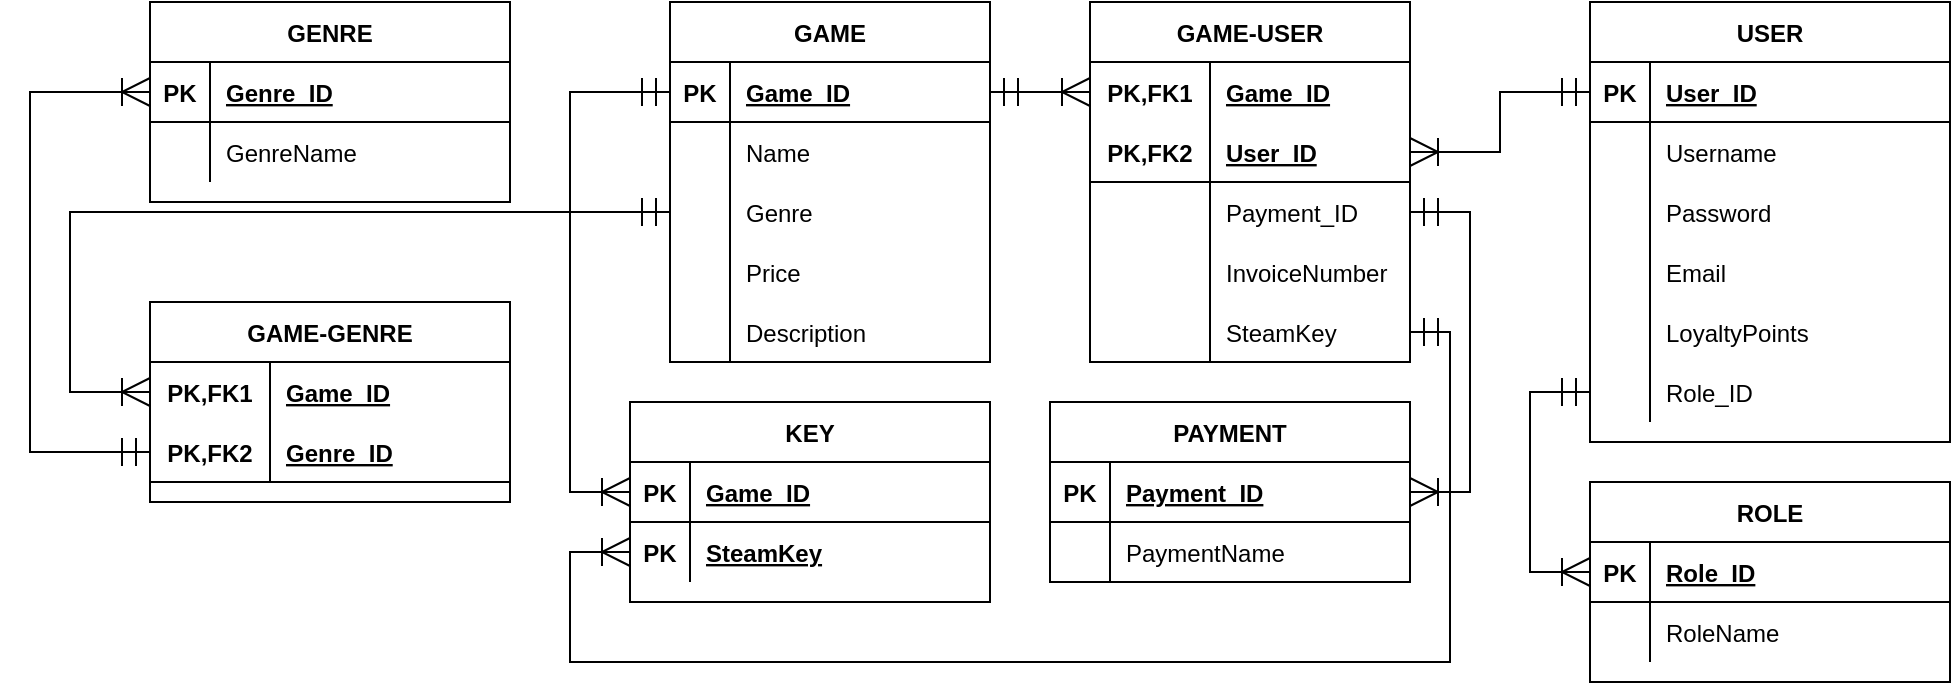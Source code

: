 <mxfile version="15.8.3" type="device"><diagram id="towKXseXOlwu7tHHda_J" name="Page-1"><mxGraphModel dx="2272" dy="762" grid="1" gridSize="10" guides="1" tooltips="1" connect="1" arrows="1" fold="1" page="1" pageScale="1" pageWidth="850" pageHeight="1100" math="0" shadow="0"><root><mxCell id="0"/><mxCell id="1" parent="0"/><mxCell id="dUvEunX3QVjghnQOrQsq-1" value="GAME" style="shape=table;startSize=30;container=1;collapsible=1;childLayout=tableLayout;fixedRows=1;rowLines=0;fontStyle=1;align=center;resizeLast=1;fillColor=default;strokeColor=default;fontColor=default;" parent="1" vertex="1"><mxGeometry x="90" y="40" width="160" height="180" as="geometry"><mxRectangle x="40" y="40" width="60" height="30" as="alternateBounds"/></mxGeometry></mxCell><mxCell id="dUvEunX3QVjghnQOrQsq-2" value="" style="shape=partialRectangle;collapsible=0;dropTarget=0;pointerEvents=0;fillColor=none;top=0;left=0;bottom=1;right=0;points=[[0,0.5],[1,0.5]];portConstraint=eastwest;fontColor=default;" parent="dUvEunX3QVjghnQOrQsq-1" vertex="1"><mxGeometry y="30" width="160" height="30" as="geometry"/></mxCell><mxCell id="dUvEunX3QVjghnQOrQsq-3" value="PK" style="shape=partialRectangle;connectable=0;fillColor=none;top=0;left=0;bottom=0;right=0;fontStyle=1;overflow=hidden;" parent="dUvEunX3QVjghnQOrQsq-2" vertex="1"><mxGeometry width="30" height="30" as="geometry"><mxRectangle width="30" height="30" as="alternateBounds"/></mxGeometry></mxCell><mxCell id="dUvEunX3QVjghnQOrQsq-4" value="Game_ID" style="shape=partialRectangle;connectable=0;fillColor=none;top=0;left=0;bottom=0;right=0;align=left;spacingLeft=6;fontStyle=5;overflow=hidden;fontColor=default;" parent="dUvEunX3QVjghnQOrQsq-2" vertex="1"><mxGeometry x="30" width="130" height="30" as="geometry"><mxRectangle width="130" height="30" as="alternateBounds"/></mxGeometry></mxCell><mxCell id="dUvEunX3QVjghnQOrQsq-5" value="" style="shape=partialRectangle;collapsible=0;dropTarget=0;pointerEvents=0;fillColor=none;top=0;left=0;bottom=0;right=0;points=[[0,0.5],[1,0.5]];portConstraint=eastwest;" parent="dUvEunX3QVjghnQOrQsq-1" vertex="1"><mxGeometry y="60" width="160" height="30" as="geometry"/></mxCell><mxCell id="dUvEunX3QVjghnQOrQsq-6" value="" style="shape=partialRectangle;connectable=0;fillColor=none;top=0;left=0;bottom=0;right=0;editable=1;overflow=hidden;" parent="dUvEunX3QVjghnQOrQsq-5" vertex="1"><mxGeometry width="30" height="30" as="geometry"><mxRectangle width="30" height="30" as="alternateBounds"/></mxGeometry></mxCell><mxCell id="dUvEunX3QVjghnQOrQsq-7" value="Name" style="shape=partialRectangle;connectable=0;fillColor=none;top=0;left=0;bottom=0;right=0;align=left;spacingLeft=6;overflow=hidden;fontColor=default;" parent="dUvEunX3QVjghnQOrQsq-5" vertex="1"><mxGeometry x="30" width="130" height="30" as="geometry"><mxRectangle width="130" height="30" as="alternateBounds"/></mxGeometry></mxCell><mxCell id="dUvEunX3QVjghnQOrQsq-8" value="" style="shape=partialRectangle;collapsible=0;dropTarget=0;pointerEvents=0;fillColor=none;top=0;left=0;bottom=0;right=0;points=[[0,0.5],[1,0.5]];portConstraint=eastwest;" parent="dUvEunX3QVjghnQOrQsq-1" vertex="1"><mxGeometry y="90" width="160" height="30" as="geometry"/></mxCell><mxCell id="dUvEunX3QVjghnQOrQsq-9" value="" style="shape=partialRectangle;connectable=0;fillColor=none;top=0;left=0;bottom=0;right=0;editable=1;overflow=hidden;" parent="dUvEunX3QVjghnQOrQsq-8" vertex="1"><mxGeometry width="30" height="30" as="geometry"><mxRectangle width="30" height="30" as="alternateBounds"/></mxGeometry></mxCell><mxCell id="dUvEunX3QVjghnQOrQsq-10" value="Genre" style="shape=partialRectangle;connectable=0;fillColor=none;top=0;left=0;bottom=0;right=0;align=left;spacingLeft=6;overflow=hidden;fontColor=default;" parent="dUvEunX3QVjghnQOrQsq-8" vertex="1"><mxGeometry x="30" width="130" height="30" as="geometry"><mxRectangle width="130" height="30" as="alternateBounds"/></mxGeometry></mxCell><mxCell id="dUvEunX3QVjghnQOrQsq-11" value="" style="shape=partialRectangle;collapsible=0;dropTarget=0;pointerEvents=0;fillColor=none;top=0;left=0;bottom=0;right=0;points=[[0,0.5],[1,0.5]];portConstraint=eastwest;" parent="dUvEunX3QVjghnQOrQsq-1" vertex="1"><mxGeometry y="120" width="160" height="30" as="geometry"/></mxCell><mxCell id="dUvEunX3QVjghnQOrQsq-12" value="" style="shape=partialRectangle;connectable=0;fillColor=none;top=0;left=0;bottom=0;right=0;editable=1;overflow=hidden;" parent="dUvEunX3QVjghnQOrQsq-11" vertex="1"><mxGeometry width="30" height="30" as="geometry"><mxRectangle width="30" height="30" as="alternateBounds"/></mxGeometry></mxCell><mxCell id="dUvEunX3QVjghnQOrQsq-13" value="Price" style="shape=partialRectangle;connectable=0;fillColor=none;top=0;left=0;bottom=0;right=0;align=left;spacingLeft=6;overflow=hidden;fontColor=default;strokeColor=default;" parent="dUvEunX3QVjghnQOrQsq-11" vertex="1"><mxGeometry x="30" width="130" height="30" as="geometry"><mxRectangle width="130" height="30" as="alternateBounds"/></mxGeometry></mxCell><mxCell id="dUvEunX3QVjghnQOrQsq-14" value="" style="shape=partialRectangle;collapsible=0;dropTarget=0;pointerEvents=0;fillColor=none;top=0;left=0;bottom=0;right=0;points=[[0,0.5],[1,0.5]];portConstraint=eastwest;" parent="dUvEunX3QVjghnQOrQsq-1" vertex="1"><mxGeometry y="150" width="160" height="30" as="geometry"/></mxCell><mxCell id="dUvEunX3QVjghnQOrQsq-15" value="" style="shape=partialRectangle;connectable=0;fillColor=none;top=0;left=0;bottom=0;right=0;editable=1;overflow=hidden;" parent="dUvEunX3QVjghnQOrQsq-14" vertex="1"><mxGeometry width="30" height="30" as="geometry"><mxRectangle width="30" height="30" as="alternateBounds"/></mxGeometry></mxCell><mxCell id="dUvEunX3QVjghnQOrQsq-16" value="Description" style="shape=partialRectangle;connectable=0;fillColor=none;top=0;left=0;bottom=0;right=0;align=left;spacingLeft=6;overflow=hidden;fontColor=default;strokeColor=default;" parent="dUvEunX3QVjghnQOrQsq-14" vertex="1"><mxGeometry x="30" width="130" height="30" as="geometry"><mxRectangle width="130" height="30" as="alternateBounds"/></mxGeometry></mxCell><mxCell id="dUvEunX3QVjghnQOrQsq-82" value="" style="edgeStyle=orthogonalEdgeStyle;fontSize=12;html=1;endArrow=ERoneToMany;startArrow=ERmandOne;rounded=0;fontColor=default;strokeColor=default;labelBackgroundColor=default;exitX=1;exitY=0.5;exitDx=0;exitDy=0;endSize=12;startSize=12;entryX=1;entryY=0.5;entryDx=0;entryDy=0;" parent="1" source="dUvEunX3QVjghnQOrQsq-24" target="dUvEunX3QVjghnQOrQsq-53" edge="1"><mxGeometry width="100" height="100" relative="1" as="geometry"><mxPoint x="510" y="330" as="sourcePoint"/><mxPoint x="490" y="310" as="targetPoint"/><Array as="points"><mxPoint x="490" y="145"/><mxPoint x="490" y="285"/></Array></mxGeometry></mxCell><mxCell id="dUvEunX3QVjghnQOrQsq-17" value="GAME-USER" style="shape=table;startSize=30;container=1;collapsible=1;childLayout=tableLayout;fixedRows=1;rowLines=0;fontStyle=1;align=center;resizeLast=1;fontColor=default;strokeColor=default;fillColor=default;" parent="1" vertex="1"><mxGeometry x="300" y="40" width="160" height="180" as="geometry"/></mxCell><mxCell id="dUvEunX3QVjghnQOrQsq-18" value="" style="shape=partialRectangle;collapsible=0;dropTarget=0;pointerEvents=0;fillColor=none;top=0;left=0;bottom=0;right=0;points=[[0,0.5],[1,0.5]];portConstraint=eastwest;fontColor=default;strokeColor=default;" parent="dUvEunX3QVjghnQOrQsq-17" vertex="1"><mxGeometry y="30" width="160" height="30" as="geometry"/></mxCell><mxCell id="dUvEunX3QVjghnQOrQsq-19" value="PK,FK1" style="shape=partialRectangle;connectable=0;fillColor=none;top=0;left=0;bottom=0;right=0;fontStyle=1;overflow=hidden;fontColor=default;strokeColor=default;" parent="dUvEunX3QVjghnQOrQsq-18" vertex="1"><mxGeometry width="60" height="30" as="geometry"><mxRectangle width="60" height="30" as="alternateBounds"/></mxGeometry></mxCell><mxCell id="dUvEunX3QVjghnQOrQsq-20" value="Game_ID" style="shape=partialRectangle;connectable=0;fillColor=none;top=0;left=0;bottom=0;right=0;align=left;spacingLeft=6;fontStyle=5;overflow=hidden;fontColor=default;strokeColor=default;" parent="dUvEunX3QVjghnQOrQsq-18" vertex="1"><mxGeometry x="60" width="100" height="30" as="geometry"><mxRectangle width="100" height="30" as="alternateBounds"/></mxGeometry></mxCell><mxCell id="dUvEunX3QVjghnQOrQsq-21" value="" style="shape=partialRectangle;collapsible=0;dropTarget=0;pointerEvents=0;fillColor=none;top=0;left=0;bottom=1;right=0;points=[[0,0.5],[1,0.5]];portConstraint=eastwest;fontColor=default;strokeColor=default;" parent="dUvEunX3QVjghnQOrQsq-17" vertex="1"><mxGeometry y="60" width="160" height="30" as="geometry"/></mxCell><mxCell id="dUvEunX3QVjghnQOrQsq-22" value="PK,FK2" style="shape=partialRectangle;connectable=0;fillColor=none;top=0;left=0;bottom=0;right=0;fontStyle=1;overflow=hidden;fontColor=default;strokeColor=default;" parent="dUvEunX3QVjghnQOrQsq-21" vertex="1"><mxGeometry width="60" height="30" as="geometry"><mxRectangle width="60" height="30" as="alternateBounds"/></mxGeometry></mxCell><mxCell id="dUvEunX3QVjghnQOrQsq-23" value="User_ID" style="shape=partialRectangle;connectable=0;fillColor=none;top=0;left=0;bottom=0;right=0;align=left;spacingLeft=6;fontStyle=5;overflow=hidden;fontColor=default;strokeColor=default;" parent="dUvEunX3QVjghnQOrQsq-21" vertex="1"><mxGeometry x="60" width="100" height="30" as="geometry"><mxRectangle width="100" height="30" as="alternateBounds"/></mxGeometry></mxCell><mxCell id="dUvEunX3QVjghnQOrQsq-24" value="" style="shape=partialRectangle;collapsible=0;dropTarget=0;pointerEvents=0;fillColor=none;top=0;left=0;bottom=0;right=0;points=[[0,0.5],[1,0.5]];portConstraint=eastwest;fontColor=default;strokeColor=default;" parent="dUvEunX3QVjghnQOrQsq-17" vertex="1"><mxGeometry y="90" width="160" height="30" as="geometry"/></mxCell><mxCell id="dUvEunX3QVjghnQOrQsq-25" value="" style="shape=partialRectangle;connectable=0;fillColor=none;top=0;left=0;bottom=0;right=0;editable=1;overflow=hidden;fontColor=default;strokeColor=default;" parent="dUvEunX3QVjghnQOrQsq-24" vertex="1"><mxGeometry width="60" height="30" as="geometry"><mxRectangle width="60" height="30" as="alternateBounds"/></mxGeometry></mxCell><mxCell id="dUvEunX3QVjghnQOrQsq-26" value="Payment_ID" style="shape=partialRectangle;connectable=0;fillColor=none;top=0;left=0;bottom=0;right=0;align=left;spacingLeft=6;overflow=hidden;fontColor=default;strokeColor=default;" parent="dUvEunX3QVjghnQOrQsq-24" vertex="1"><mxGeometry x="60" width="100" height="30" as="geometry"><mxRectangle width="100" height="30" as="alternateBounds"/></mxGeometry></mxCell><mxCell id="dUvEunX3QVjghnQOrQsq-27" value="" style="shape=partialRectangle;collapsible=0;dropTarget=0;pointerEvents=0;fillColor=none;top=0;left=0;bottom=0;right=0;points=[[0,0.5],[1,0.5]];portConstraint=eastwest;fontColor=default;strokeColor=default;" parent="dUvEunX3QVjghnQOrQsq-17" vertex="1"><mxGeometry y="120" width="160" height="30" as="geometry"/></mxCell><mxCell id="dUvEunX3QVjghnQOrQsq-28" value="" style="shape=partialRectangle;connectable=0;fillColor=none;top=0;left=0;bottom=0;right=0;editable=1;overflow=hidden;fontColor=default;strokeColor=default;" parent="dUvEunX3QVjghnQOrQsq-27" vertex="1"><mxGeometry width="60" height="30" as="geometry"><mxRectangle width="60" height="30" as="alternateBounds"/></mxGeometry></mxCell><mxCell id="dUvEunX3QVjghnQOrQsq-29" value="InvoiceNumber" style="shape=partialRectangle;connectable=0;fillColor=none;top=0;left=0;bottom=0;right=0;align=left;spacingLeft=6;overflow=hidden;fontColor=default;strokeColor=default;" parent="dUvEunX3QVjghnQOrQsq-27" vertex="1"><mxGeometry x="60" width="100" height="30" as="geometry"><mxRectangle width="100" height="30" as="alternateBounds"/></mxGeometry></mxCell><mxCell id="LmAVXT2eud4z1cYGDvEs-48" value="" style="shape=partialRectangle;collapsible=0;dropTarget=0;pointerEvents=0;fillColor=none;top=0;left=0;bottom=0;right=0;points=[[0,0.5],[1,0.5]];portConstraint=eastwest;" vertex="1" parent="dUvEunX3QVjghnQOrQsq-17"><mxGeometry y="150" width="160" height="30" as="geometry"/></mxCell><mxCell id="LmAVXT2eud4z1cYGDvEs-49" value="" style="shape=partialRectangle;connectable=0;fillColor=none;top=0;left=0;bottom=0;right=0;editable=1;overflow=hidden;" vertex="1" parent="LmAVXT2eud4z1cYGDvEs-48"><mxGeometry width="60" height="30" as="geometry"><mxRectangle width="60" height="30" as="alternateBounds"/></mxGeometry></mxCell><mxCell id="LmAVXT2eud4z1cYGDvEs-50" value="SteamKey" style="shape=partialRectangle;connectable=0;fillColor=none;top=0;left=0;bottom=0;right=0;align=left;spacingLeft=6;overflow=hidden;" vertex="1" parent="LmAVXT2eud4z1cYGDvEs-48"><mxGeometry x="60" width="100" height="30" as="geometry"><mxRectangle width="100" height="30" as="alternateBounds"/></mxGeometry></mxCell><mxCell id="dUvEunX3QVjghnQOrQsq-30" value="USER" style="shape=table;startSize=30;container=1;collapsible=1;childLayout=tableLayout;fixedRows=1;rowLines=0;fontStyle=1;align=center;resizeLast=1;fontColor=default;strokeColor=default;fillColor=default;" parent="1" vertex="1"><mxGeometry x="550" y="40" width="180" height="220" as="geometry"/></mxCell><mxCell id="dUvEunX3QVjghnQOrQsq-31" value="" style="shape=partialRectangle;collapsible=0;dropTarget=0;pointerEvents=0;fillColor=none;top=0;left=0;bottom=1;right=0;points=[[0,0.5],[1,0.5]];portConstraint=eastwest;fontColor=default;strokeColor=default;" parent="dUvEunX3QVjghnQOrQsq-30" vertex="1"><mxGeometry y="30" width="180" height="30" as="geometry"/></mxCell><mxCell id="dUvEunX3QVjghnQOrQsq-32" value="PK" style="shape=partialRectangle;connectable=0;fillColor=none;top=0;left=0;bottom=0;right=0;fontStyle=1;overflow=hidden;fontColor=default;strokeColor=default;" parent="dUvEunX3QVjghnQOrQsq-31" vertex="1"><mxGeometry width="30" height="30" as="geometry"><mxRectangle width="30" height="30" as="alternateBounds"/></mxGeometry></mxCell><mxCell id="dUvEunX3QVjghnQOrQsq-33" value="User_ID" style="shape=partialRectangle;connectable=0;fillColor=none;top=0;left=0;bottom=0;right=0;align=left;spacingLeft=6;fontStyle=5;overflow=hidden;fontColor=default;strokeColor=default;" parent="dUvEunX3QVjghnQOrQsq-31" vertex="1"><mxGeometry x="30" width="150" height="30" as="geometry"><mxRectangle width="150" height="30" as="alternateBounds"/></mxGeometry></mxCell><mxCell id="dUvEunX3QVjghnQOrQsq-34" value="" style="shape=partialRectangle;collapsible=0;dropTarget=0;pointerEvents=0;fillColor=none;top=0;left=0;bottom=0;right=0;points=[[0,0.5],[1,0.5]];portConstraint=eastwest;fontColor=default;strokeColor=default;" parent="dUvEunX3QVjghnQOrQsq-30" vertex="1"><mxGeometry y="60" width="180" height="30" as="geometry"/></mxCell><mxCell id="dUvEunX3QVjghnQOrQsq-35" value="" style="shape=partialRectangle;connectable=0;fillColor=none;top=0;left=0;bottom=0;right=0;editable=1;overflow=hidden;fontColor=default;strokeColor=default;" parent="dUvEunX3QVjghnQOrQsq-34" vertex="1"><mxGeometry width="30" height="30" as="geometry"><mxRectangle width="30" height="30" as="alternateBounds"/></mxGeometry></mxCell><mxCell id="dUvEunX3QVjghnQOrQsq-36" value="Username" style="shape=partialRectangle;connectable=0;fillColor=none;top=0;left=0;bottom=0;right=0;align=left;spacingLeft=6;overflow=hidden;fontColor=default;strokeColor=default;" parent="dUvEunX3QVjghnQOrQsq-34" vertex="1"><mxGeometry x="30" width="150" height="30" as="geometry"><mxRectangle width="150" height="30" as="alternateBounds"/></mxGeometry></mxCell><mxCell id="dUvEunX3QVjghnQOrQsq-37" value="" style="shape=partialRectangle;collapsible=0;dropTarget=0;pointerEvents=0;fillColor=none;top=0;left=0;bottom=0;right=0;points=[[0,0.5],[1,0.5]];portConstraint=eastwest;fontColor=default;strokeColor=default;" parent="dUvEunX3QVjghnQOrQsq-30" vertex="1"><mxGeometry y="90" width="180" height="30" as="geometry"/></mxCell><mxCell id="dUvEunX3QVjghnQOrQsq-38" value="" style="shape=partialRectangle;connectable=0;fillColor=none;top=0;left=0;bottom=0;right=0;editable=1;overflow=hidden;fontColor=default;strokeColor=default;" parent="dUvEunX3QVjghnQOrQsq-37" vertex="1"><mxGeometry width="30" height="30" as="geometry"><mxRectangle width="30" height="30" as="alternateBounds"/></mxGeometry></mxCell><mxCell id="dUvEunX3QVjghnQOrQsq-39" value="Password" style="shape=partialRectangle;connectable=0;fillColor=none;top=0;left=0;bottom=0;right=0;align=left;spacingLeft=6;overflow=hidden;fontColor=default;strokeColor=default;" parent="dUvEunX3QVjghnQOrQsq-37" vertex="1"><mxGeometry x="30" width="150" height="30" as="geometry"><mxRectangle width="150" height="30" as="alternateBounds"/></mxGeometry></mxCell><mxCell id="dUvEunX3QVjghnQOrQsq-40" value="" style="shape=partialRectangle;collapsible=0;dropTarget=0;pointerEvents=0;fillColor=none;top=0;left=0;bottom=0;right=0;points=[[0,0.5],[1,0.5]];portConstraint=eastwest;fontColor=default;strokeColor=default;" parent="dUvEunX3QVjghnQOrQsq-30" vertex="1"><mxGeometry y="120" width="180" height="30" as="geometry"/></mxCell><mxCell id="dUvEunX3QVjghnQOrQsq-41" value="" style="shape=partialRectangle;connectable=0;fillColor=none;top=0;left=0;bottom=0;right=0;editable=1;overflow=hidden;fontColor=default;strokeColor=default;" parent="dUvEunX3QVjghnQOrQsq-40" vertex="1"><mxGeometry width="30" height="30" as="geometry"><mxRectangle width="30" height="30" as="alternateBounds"/></mxGeometry></mxCell><mxCell id="dUvEunX3QVjghnQOrQsq-42" value="Email" style="shape=partialRectangle;connectable=0;fillColor=none;top=0;left=0;bottom=0;right=0;align=left;spacingLeft=6;overflow=hidden;fontColor=default;strokeColor=default;" parent="dUvEunX3QVjghnQOrQsq-40" vertex="1"><mxGeometry x="30" width="150" height="30" as="geometry"><mxRectangle width="150" height="30" as="alternateBounds"/></mxGeometry></mxCell><mxCell id="dUvEunX3QVjghnQOrQsq-43" value="" style="shape=partialRectangle;collapsible=0;dropTarget=0;pointerEvents=0;fillColor=none;top=0;left=0;bottom=0;right=0;points=[[0,0.5],[1,0.5]];portConstraint=eastwest;fontColor=default;strokeColor=default;" parent="dUvEunX3QVjghnQOrQsq-30" vertex="1"><mxGeometry y="150" width="180" height="30" as="geometry"/></mxCell><mxCell id="dUvEunX3QVjghnQOrQsq-44" value="" style="shape=partialRectangle;connectable=0;fillColor=none;top=0;left=0;bottom=0;right=0;editable=1;overflow=hidden;fontColor=default;strokeColor=default;" parent="dUvEunX3QVjghnQOrQsq-43" vertex="1"><mxGeometry width="30" height="30" as="geometry"><mxRectangle width="30" height="30" as="alternateBounds"/></mxGeometry></mxCell><mxCell id="dUvEunX3QVjghnQOrQsq-45" value="LoyaltyPoints" style="shape=partialRectangle;connectable=0;fillColor=none;top=0;left=0;bottom=0;right=0;align=left;spacingLeft=6;overflow=hidden;fontColor=default;strokeColor=default;" parent="dUvEunX3QVjghnQOrQsq-43" vertex="1"><mxGeometry x="30" width="150" height="30" as="geometry"><mxRectangle width="150" height="30" as="alternateBounds"/></mxGeometry></mxCell><mxCell id="dUvEunX3QVjghnQOrQsq-46" value="" style="shape=partialRectangle;collapsible=0;dropTarget=0;pointerEvents=0;fillColor=none;top=0;left=0;bottom=0;right=0;points=[[0,0.5],[1,0.5]];portConstraint=eastwest;fontColor=default;strokeColor=default;" parent="dUvEunX3QVjghnQOrQsq-30" vertex="1"><mxGeometry y="180" width="180" height="30" as="geometry"/></mxCell><mxCell id="dUvEunX3QVjghnQOrQsq-47" value="" style="shape=partialRectangle;connectable=0;fillColor=none;top=0;left=0;bottom=0;right=0;editable=1;overflow=hidden;fontColor=default;strokeColor=default;" parent="dUvEunX3QVjghnQOrQsq-46" vertex="1"><mxGeometry width="30" height="30" as="geometry"><mxRectangle width="30" height="30" as="alternateBounds"/></mxGeometry></mxCell><mxCell id="dUvEunX3QVjghnQOrQsq-48" value="Role_ID" style="shape=partialRectangle;connectable=0;fillColor=none;top=0;left=0;bottom=0;right=0;align=left;spacingLeft=6;overflow=hidden;fontColor=default;strokeColor=default;" parent="dUvEunX3QVjghnQOrQsq-46" vertex="1"><mxGeometry x="30" width="150" height="30" as="geometry"><mxRectangle width="150" height="30" as="alternateBounds"/></mxGeometry></mxCell><mxCell id="dUvEunX3QVjghnQOrQsq-50" value="" style="edgeStyle=entityRelationEdgeStyle;fontSize=12;html=1;endArrow=ERoneToMany;startArrow=ERmandOne;rounded=0;fontColor=default;entryX=0;entryY=0.5;entryDx=0;entryDy=0;strokeColor=default;labelBackgroundColor=default;exitX=1;exitY=0.5;exitDx=0;exitDy=0;endSize=12;startSize=12;" parent="1" source="dUvEunX3QVjghnQOrQsq-2" target="dUvEunX3QVjghnQOrQsq-18" edge="1"><mxGeometry width="100" height="100" relative="1" as="geometry"><mxPoint x="210" y="380" as="sourcePoint"/><mxPoint x="310" y="280" as="targetPoint"/></mxGeometry></mxCell><mxCell id="dUvEunX3QVjghnQOrQsq-51" value="" style="edgeStyle=orthogonalEdgeStyle;fontSize=12;html=1;endArrow=ERoneToMany;startArrow=ERmandOne;rounded=0;fontColor=default;entryX=1;entryY=0.5;entryDx=0;entryDy=0;strokeColor=default;labelBackgroundColor=default;exitX=0;exitY=0.5;exitDx=0;exitDy=0;endSize=12;startSize=12;" parent="1" source="dUvEunX3QVjghnQOrQsq-31" target="dUvEunX3QVjghnQOrQsq-21" edge="1"><mxGeometry width="100" height="100" relative="1" as="geometry"><mxPoint x="320" y="260" as="sourcePoint"/><mxPoint x="400" y="260" as="targetPoint"/></mxGeometry></mxCell><mxCell id="dUvEunX3QVjghnQOrQsq-52" value="PAYMENT" style="shape=table;startSize=30;container=1;collapsible=1;childLayout=tableLayout;fixedRows=1;rowLines=0;fontStyle=1;align=center;resizeLast=1;fontColor=default;strokeColor=default;fillColor=default;" parent="1" vertex="1"><mxGeometry x="280" y="240" width="180" height="90" as="geometry"/></mxCell><mxCell id="dUvEunX3QVjghnQOrQsq-53" value="" style="shape=partialRectangle;collapsible=0;dropTarget=0;pointerEvents=0;fillColor=none;top=0;left=0;bottom=1;right=0;points=[[0,0.5],[1,0.5]];portConstraint=eastwest;fontColor=default;strokeColor=default;" parent="dUvEunX3QVjghnQOrQsq-52" vertex="1"><mxGeometry y="30" width="180" height="30" as="geometry"/></mxCell><mxCell id="dUvEunX3QVjghnQOrQsq-54" value="PK" style="shape=partialRectangle;connectable=0;fillColor=none;top=0;left=0;bottom=0;right=0;fontStyle=1;overflow=hidden;fontColor=default;strokeColor=default;" parent="dUvEunX3QVjghnQOrQsq-53" vertex="1"><mxGeometry width="30" height="30" as="geometry"><mxRectangle width="30" height="30" as="alternateBounds"/></mxGeometry></mxCell><mxCell id="dUvEunX3QVjghnQOrQsq-55" value="Payment_ID" style="shape=partialRectangle;connectable=0;fillColor=none;top=0;left=0;bottom=0;right=0;align=left;spacingLeft=6;fontStyle=5;overflow=hidden;fontColor=default;strokeColor=default;" parent="dUvEunX3QVjghnQOrQsq-53" vertex="1"><mxGeometry x="30" width="150" height="30" as="geometry"><mxRectangle width="150" height="30" as="alternateBounds"/></mxGeometry></mxCell><mxCell id="dUvEunX3QVjghnQOrQsq-56" value="" style="shape=partialRectangle;collapsible=0;dropTarget=0;pointerEvents=0;fillColor=none;top=0;left=0;bottom=0;right=0;points=[[0,0.5],[1,0.5]];portConstraint=eastwest;fontColor=default;strokeColor=default;" parent="dUvEunX3QVjghnQOrQsq-52" vertex="1"><mxGeometry y="60" width="180" height="30" as="geometry"/></mxCell><mxCell id="dUvEunX3QVjghnQOrQsq-57" value="" style="shape=partialRectangle;connectable=0;fillColor=none;top=0;left=0;bottom=0;right=0;editable=1;overflow=hidden;fontColor=default;strokeColor=default;" parent="dUvEunX3QVjghnQOrQsq-56" vertex="1"><mxGeometry width="30" height="30" as="geometry"><mxRectangle width="30" height="30" as="alternateBounds"/></mxGeometry></mxCell><mxCell id="dUvEunX3QVjghnQOrQsq-58" value="PaymentName" style="shape=partialRectangle;connectable=0;fillColor=none;top=0;left=0;bottom=0;right=0;align=left;spacingLeft=6;overflow=hidden;fontColor=default;strokeColor=default;" parent="dUvEunX3QVjghnQOrQsq-56" vertex="1"><mxGeometry x="30" width="150" height="30" as="geometry"><mxRectangle width="150" height="30" as="alternateBounds"/></mxGeometry></mxCell><mxCell id="dUvEunX3QVjghnQOrQsq-65" value="ROLE" style="shape=table;startSize=30;container=1;collapsible=1;childLayout=tableLayout;fixedRows=1;rowLines=0;fontStyle=1;align=center;resizeLast=1;fontColor=default;strokeColor=default;fillColor=default;" parent="1" vertex="1"><mxGeometry x="550" y="280" width="180" height="100" as="geometry"/></mxCell><mxCell id="dUvEunX3QVjghnQOrQsq-66" value="" style="shape=partialRectangle;collapsible=0;dropTarget=0;pointerEvents=0;fillColor=none;top=0;left=0;bottom=1;right=0;points=[[0,0.5],[1,0.5]];portConstraint=eastwest;fontColor=default;strokeColor=default;" parent="dUvEunX3QVjghnQOrQsq-65" vertex="1"><mxGeometry y="30" width="180" height="30" as="geometry"/></mxCell><mxCell id="dUvEunX3QVjghnQOrQsq-67" value="PK" style="shape=partialRectangle;connectable=0;fillColor=none;top=0;left=0;bottom=0;right=0;fontStyle=1;overflow=hidden;fontColor=default;strokeColor=default;" parent="dUvEunX3QVjghnQOrQsq-66" vertex="1"><mxGeometry width="30" height="30" as="geometry"><mxRectangle width="30" height="30" as="alternateBounds"/></mxGeometry></mxCell><mxCell id="dUvEunX3QVjghnQOrQsq-68" value="Role_ID" style="shape=partialRectangle;connectable=0;fillColor=none;top=0;left=0;bottom=0;right=0;align=left;spacingLeft=6;fontStyle=5;overflow=hidden;fontColor=default;strokeColor=default;" parent="dUvEunX3QVjghnQOrQsq-66" vertex="1"><mxGeometry x="30" width="150" height="30" as="geometry"><mxRectangle width="150" height="30" as="alternateBounds"/></mxGeometry></mxCell><mxCell id="dUvEunX3QVjghnQOrQsq-69" value="" style="shape=partialRectangle;collapsible=0;dropTarget=0;pointerEvents=0;fillColor=none;top=0;left=0;bottom=0;right=0;points=[[0,0.5],[1,0.5]];portConstraint=eastwest;fontColor=default;strokeColor=default;" parent="dUvEunX3QVjghnQOrQsq-65" vertex="1"><mxGeometry y="60" width="180" height="30" as="geometry"/></mxCell><mxCell id="dUvEunX3QVjghnQOrQsq-70" value="" style="shape=partialRectangle;connectable=0;fillColor=none;top=0;left=0;bottom=0;right=0;editable=1;overflow=hidden;fontColor=default;strokeColor=default;" parent="dUvEunX3QVjghnQOrQsq-69" vertex="1"><mxGeometry width="30" height="30" as="geometry"><mxRectangle width="30" height="30" as="alternateBounds"/></mxGeometry></mxCell><mxCell id="dUvEunX3QVjghnQOrQsq-71" value="RoleName" style="shape=partialRectangle;connectable=0;fillColor=none;top=0;left=0;bottom=0;right=0;align=left;spacingLeft=6;overflow=hidden;fontColor=default;strokeColor=default;" parent="dUvEunX3QVjghnQOrQsq-69" vertex="1"><mxGeometry x="30" width="150" height="30" as="geometry"><mxRectangle width="150" height="30" as="alternateBounds"/></mxGeometry></mxCell><mxCell id="dUvEunX3QVjghnQOrQsq-78" value="" style="edgeStyle=orthogonalEdgeStyle;fontSize=12;html=1;endArrow=ERoneToMany;startArrow=ERmandOne;rounded=0;fontColor=default;entryX=0;entryY=0.5;entryDx=0;entryDy=0;strokeColor=default;labelBackgroundColor=default;exitX=0;exitY=0.5;exitDx=0;exitDy=0;endSize=12;startSize=12;" parent="1" source="dUvEunX3QVjghnQOrQsq-46" target="dUvEunX3QVjghnQOrQsq-66" edge="1"><mxGeometry width="100" height="100" relative="1" as="geometry"><mxPoint x="530" y="310" as="sourcePoint"/><mxPoint x="610" y="310" as="targetPoint"/><Array as="points"><mxPoint x="520" y="235"/><mxPoint x="520" y="325"/></Array></mxGeometry></mxCell><mxCell id="dUvEunX3QVjghnQOrQsq-83" value="KEY" style="shape=table;startSize=30;container=1;collapsible=1;childLayout=tableLayout;fixedRows=1;rowLines=0;fontStyle=1;align=center;resizeLast=1;fontColor=default;strokeColor=default;fillColor=default;" parent="1" vertex="1"><mxGeometry x="70" y="240" width="180" height="100" as="geometry"/></mxCell><mxCell id="dUvEunX3QVjghnQOrQsq-84" value="" style="shape=partialRectangle;collapsible=0;dropTarget=0;pointerEvents=0;fillColor=none;top=0;left=0;bottom=1;right=0;points=[[0,0.5],[1,0.5]];portConstraint=eastwest;fontColor=default;strokeColor=default;" parent="dUvEunX3QVjghnQOrQsq-83" vertex="1"><mxGeometry y="30" width="180" height="30" as="geometry"/></mxCell><mxCell id="dUvEunX3QVjghnQOrQsq-85" value="PK" style="shape=partialRectangle;connectable=0;fillColor=none;top=0;left=0;bottom=0;right=0;fontStyle=1;overflow=hidden;fontColor=default;strokeColor=default;" parent="dUvEunX3QVjghnQOrQsq-84" vertex="1"><mxGeometry width="30" height="30" as="geometry"><mxRectangle width="30" height="30" as="alternateBounds"/></mxGeometry></mxCell><mxCell id="dUvEunX3QVjghnQOrQsq-86" value="Game_ID" style="shape=partialRectangle;connectable=0;fillColor=none;top=0;left=0;bottom=0;right=0;align=left;spacingLeft=6;fontStyle=5;overflow=hidden;fontColor=default;strokeColor=default;" parent="dUvEunX3QVjghnQOrQsq-84" vertex="1"><mxGeometry x="30" width="150" height="30" as="geometry"><mxRectangle width="150" height="30" as="alternateBounds"/></mxGeometry></mxCell><mxCell id="dUvEunX3QVjghnQOrQsq-87" value="" style="shape=partialRectangle;collapsible=0;dropTarget=0;pointerEvents=0;fillColor=none;top=0;left=0;bottom=0;right=0;points=[[0,0.5],[1,0.5]];portConstraint=eastwest;fontColor=default;strokeColor=default;fontStyle=1" parent="dUvEunX3QVjghnQOrQsq-83" vertex="1"><mxGeometry y="60" width="180" height="30" as="geometry"/></mxCell><mxCell id="dUvEunX3QVjghnQOrQsq-88" value="PK" style="shape=partialRectangle;connectable=0;fillColor=none;top=0;left=0;bottom=0;right=0;editable=1;overflow=hidden;fontColor=default;strokeColor=default;fontStyle=1" parent="dUvEunX3QVjghnQOrQsq-87" vertex="1"><mxGeometry width="30" height="30" as="geometry"><mxRectangle width="30" height="30" as="alternateBounds"/></mxGeometry></mxCell><mxCell id="dUvEunX3QVjghnQOrQsq-89" value="SteamKey" style="shape=partialRectangle;connectable=0;fillColor=none;top=0;left=0;bottom=0;right=0;align=left;spacingLeft=6;overflow=hidden;fontColor=default;strokeColor=default;fontStyle=5" parent="dUvEunX3QVjghnQOrQsq-87" vertex="1"><mxGeometry x="30" width="150" height="30" as="geometry"><mxRectangle width="150" height="30" as="alternateBounds"/></mxGeometry></mxCell><mxCell id="dUvEunX3QVjghnQOrQsq-96" value="" style="fontSize=12;html=1;endArrow=ERoneToMany;startArrow=ERmandOne;rounded=0;fontColor=default;strokeColor=default;labelBackgroundColor=default;endSize=12;startSize=12;entryX=0;entryY=0.5;entryDx=0;entryDy=0;labelPosition=center;verticalLabelPosition=middle;align=center;verticalAlign=top;horizontal=1;exitX=0;exitY=0.5;exitDx=0;exitDy=0;edgeStyle=orthogonalEdgeStyle;" parent="1" source="dUvEunX3QVjghnQOrQsq-2" target="dUvEunX3QVjghnQOrQsq-84" edge="1"><mxGeometry width="100" height="100" relative="1" as="geometry"><mxPoint x="-50" y="90" as="sourcePoint"/><mxPoint x="330" y="135" as="targetPoint"/><Array as="points"><mxPoint x="40" y="85"/><mxPoint x="40" y="285"/></Array></mxGeometry></mxCell><mxCell id="LmAVXT2eud4z1cYGDvEs-1" value="GENRE" style="shape=table;startSize=30;container=1;collapsible=1;childLayout=tableLayout;fixedRows=1;rowLines=0;fontStyle=1;align=center;resizeLast=1;" vertex="1" parent="1"><mxGeometry x="-170" y="40" width="180" height="100" as="geometry"/></mxCell><mxCell id="LmAVXT2eud4z1cYGDvEs-2" value="" style="shape=partialRectangle;collapsible=0;dropTarget=0;pointerEvents=0;fillColor=none;top=0;left=0;bottom=1;right=0;points=[[0,0.5],[1,0.5]];portConstraint=eastwest;" vertex="1" parent="LmAVXT2eud4z1cYGDvEs-1"><mxGeometry y="30" width="180" height="30" as="geometry"/></mxCell><mxCell id="LmAVXT2eud4z1cYGDvEs-3" value="PK" style="shape=partialRectangle;connectable=0;fillColor=none;top=0;left=0;bottom=0;right=0;fontStyle=1;overflow=hidden;" vertex="1" parent="LmAVXT2eud4z1cYGDvEs-2"><mxGeometry width="30" height="30" as="geometry"><mxRectangle width="30" height="30" as="alternateBounds"/></mxGeometry></mxCell><mxCell id="LmAVXT2eud4z1cYGDvEs-4" value="Genre_ID" style="shape=partialRectangle;connectable=0;fillColor=none;top=0;left=0;bottom=0;right=0;align=left;spacingLeft=6;fontStyle=5;overflow=hidden;" vertex="1" parent="LmAVXT2eud4z1cYGDvEs-2"><mxGeometry x="30" width="150" height="30" as="geometry"><mxRectangle width="150" height="30" as="alternateBounds"/></mxGeometry></mxCell><mxCell id="LmAVXT2eud4z1cYGDvEs-5" value="" style="shape=partialRectangle;collapsible=0;dropTarget=0;pointerEvents=0;fillColor=none;top=0;left=0;bottom=0;right=0;points=[[0,0.5],[1,0.5]];portConstraint=eastwest;" vertex="1" parent="LmAVXT2eud4z1cYGDvEs-1"><mxGeometry y="60" width="180" height="30" as="geometry"/></mxCell><mxCell id="LmAVXT2eud4z1cYGDvEs-6" value="" style="shape=partialRectangle;connectable=0;fillColor=none;top=0;left=0;bottom=0;right=0;editable=1;overflow=hidden;" vertex="1" parent="LmAVXT2eud4z1cYGDvEs-5"><mxGeometry width="30" height="30" as="geometry"><mxRectangle width="30" height="30" as="alternateBounds"/></mxGeometry></mxCell><mxCell id="LmAVXT2eud4z1cYGDvEs-7" value="GenreName" style="shape=partialRectangle;connectable=0;fillColor=none;top=0;left=0;bottom=0;right=0;align=left;spacingLeft=6;overflow=hidden;" vertex="1" parent="LmAVXT2eud4z1cYGDvEs-5"><mxGeometry x="30" width="150" height="30" as="geometry"><mxRectangle width="150" height="30" as="alternateBounds"/></mxGeometry></mxCell><mxCell id="LmAVXT2eud4z1cYGDvEs-14" value="GAME-GENRE" style="shape=table;startSize=30;container=1;collapsible=1;childLayout=tableLayout;fixedRows=1;rowLines=0;fontStyle=1;align=center;resizeLast=1;" vertex="1" parent="1"><mxGeometry x="-170" y="190" width="180" height="100" as="geometry"/></mxCell><mxCell id="LmAVXT2eud4z1cYGDvEs-15" value="" style="shape=partialRectangle;collapsible=0;dropTarget=0;pointerEvents=0;fillColor=none;top=0;left=0;bottom=0;right=0;points=[[0,0.5],[1,0.5]];portConstraint=eastwest;" vertex="1" parent="LmAVXT2eud4z1cYGDvEs-14"><mxGeometry y="30" width="180" height="30" as="geometry"/></mxCell><mxCell id="LmAVXT2eud4z1cYGDvEs-16" value="PK,FK1" style="shape=partialRectangle;connectable=0;fillColor=none;top=0;left=0;bottom=0;right=0;fontStyle=1;overflow=hidden;" vertex="1" parent="LmAVXT2eud4z1cYGDvEs-15"><mxGeometry width="60" height="30" as="geometry"><mxRectangle width="60" height="30" as="alternateBounds"/></mxGeometry></mxCell><mxCell id="LmAVXT2eud4z1cYGDvEs-17" value="Game_ID" style="shape=partialRectangle;connectable=0;fillColor=none;top=0;left=0;bottom=0;right=0;align=left;spacingLeft=6;fontStyle=5;overflow=hidden;" vertex="1" parent="LmAVXT2eud4z1cYGDvEs-15"><mxGeometry x="60" width="120" height="30" as="geometry"><mxRectangle width="120" height="30" as="alternateBounds"/></mxGeometry></mxCell><mxCell id="LmAVXT2eud4z1cYGDvEs-18" value="" style="shape=partialRectangle;collapsible=0;dropTarget=0;pointerEvents=0;fillColor=none;top=0;left=0;bottom=1;right=0;points=[[0,0.5],[1,0.5]];portConstraint=eastwest;" vertex="1" parent="LmAVXT2eud4z1cYGDvEs-14"><mxGeometry y="60" width="180" height="30" as="geometry"/></mxCell><mxCell id="LmAVXT2eud4z1cYGDvEs-19" value="PK,FK2" style="shape=partialRectangle;connectable=0;fillColor=none;top=0;left=0;bottom=0;right=0;fontStyle=1;overflow=hidden;" vertex="1" parent="LmAVXT2eud4z1cYGDvEs-18"><mxGeometry width="60" height="30" as="geometry"><mxRectangle width="60" height="30" as="alternateBounds"/></mxGeometry></mxCell><mxCell id="LmAVXT2eud4z1cYGDvEs-20" value="Genre_ID" style="shape=partialRectangle;connectable=0;fillColor=none;top=0;left=0;bottom=0;right=0;align=left;spacingLeft=6;fontStyle=5;overflow=hidden;" vertex="1" parent="LmAVXT2eud4z1cYGDvEs-18"><mxGeometry x="60" width="120" height="30" as="geometry"><mxRectangle width="120" height="30" as="alternateBounds"/></mxGeometry></mxCell><mxCell id="LmAVXT2eud4z1cYGDvEs-27" value="" style="fontSize=12;html=1;endArrow=ERoneToMany;startArrow=ERmandOne;rounded=0;fontColor=default;strokeColor=default;labelBackgroundColor=default;endSize=12;startSize=12;entryX=0;entryY=0.5;entryDx=0;entryDy=0;labelPosition=center;verticalLabelPosition=middle;align=center;verticalAlign=top;horizontal=1;exitX=0;exitY=0.5;exitDx=0;exitDy=0;edgeStyle=orthogonalEdgeStyle;" edge="1" parent="1" source="dUvEunX3QVjghnQOrQsq-8" target="LmAVXT2eud4z1cYGDvEs-15"><mxGeometry width="100" height="100" relative="1" as="geometry"><mxPoint x="210" y="440" as="sourcePoint"/><mxPoint x="190" y="640" as="targetPoint"/><Array as="points"><mxPoint x="-210" y="145"/><mxPoint x="-210" y="235"/></Array></mxGeometry></mxCell><mxCell id="LmAVXT2eud4z1cYGDvEs-28" value="" style="fontSize=12;html=1;endArrow=ERoneToMany;startArrow=ERmandOne;rounded=0;fontColor=default;strokeColor=default;labelBackgroundColor=default;endSize=12;startSize=12;entryX=0;entryY=0.5;entryDx=0;entryDy=0;labelPosition=center;verticalLabelPosition=middle;align=center;verticalAlign=top;horizontal=1;exitX=0;exitY=0.5;exitDx=0;exitDy=0;edgeStyle=orthogonalEdgeStyle;" edge="1" parent="1" source="LmAVXT2eud4z1cYGDvEs-18" target="LmAVXT2eud4z1cYGDvEs-2"><mxGeometry width="100" height="100" relative="1" as="geometry"><mxPoint x="-60" y="350" as="sourcePoint"/><mxPoint x="-80" y="550" as="targetPoint"/><Array as="points"><mxPoint x="-230" y="265"/><mxPoint x="-230" y="85"/></Array></mxGeometry></mxCell><mxCell id="LmAVXT2eud4z1cYGDvEs-54" value="" style="fontSize=12;html=1;endArrow=ERoneToMany;startArrow=ERmandOne;rounded=0;fontColor=default;strokeColor=default;labelBackgroundColor=default;endSize=12;startSize=12;entryX=0;entryY=0.5;entryDx=0;entryDy=0;labelPosition=center;verticalLabelPosition=middle;align=center;verticalAlign=top;horizontal=1;exitX=1;exitY=0.5;exitDx=0;exitDy=0;edgeStyle=orthogonalEdgeStyle;" edge="1" parent="1" source="LmAVXT2eud4z1cYGDvEs-48" target="dUvEunX3QVjghnQOrQsq-87"><mxGeometry width="100" height="100" relative="1" as="geometry"><mxPoint x="80" y="430" as="sourcePoint"/><mxPoint x="60" y="630" as="targetPoint"/><Array as="points"><mxPoint x="480" y="205"/><mxPoint x="480" y="370"/><mxPoint x="40" y="370"/><mxPoint x="40" y="315"/></Array></mxGeometry></mxCell></root></mxGraphModel></diagram></mxfile>